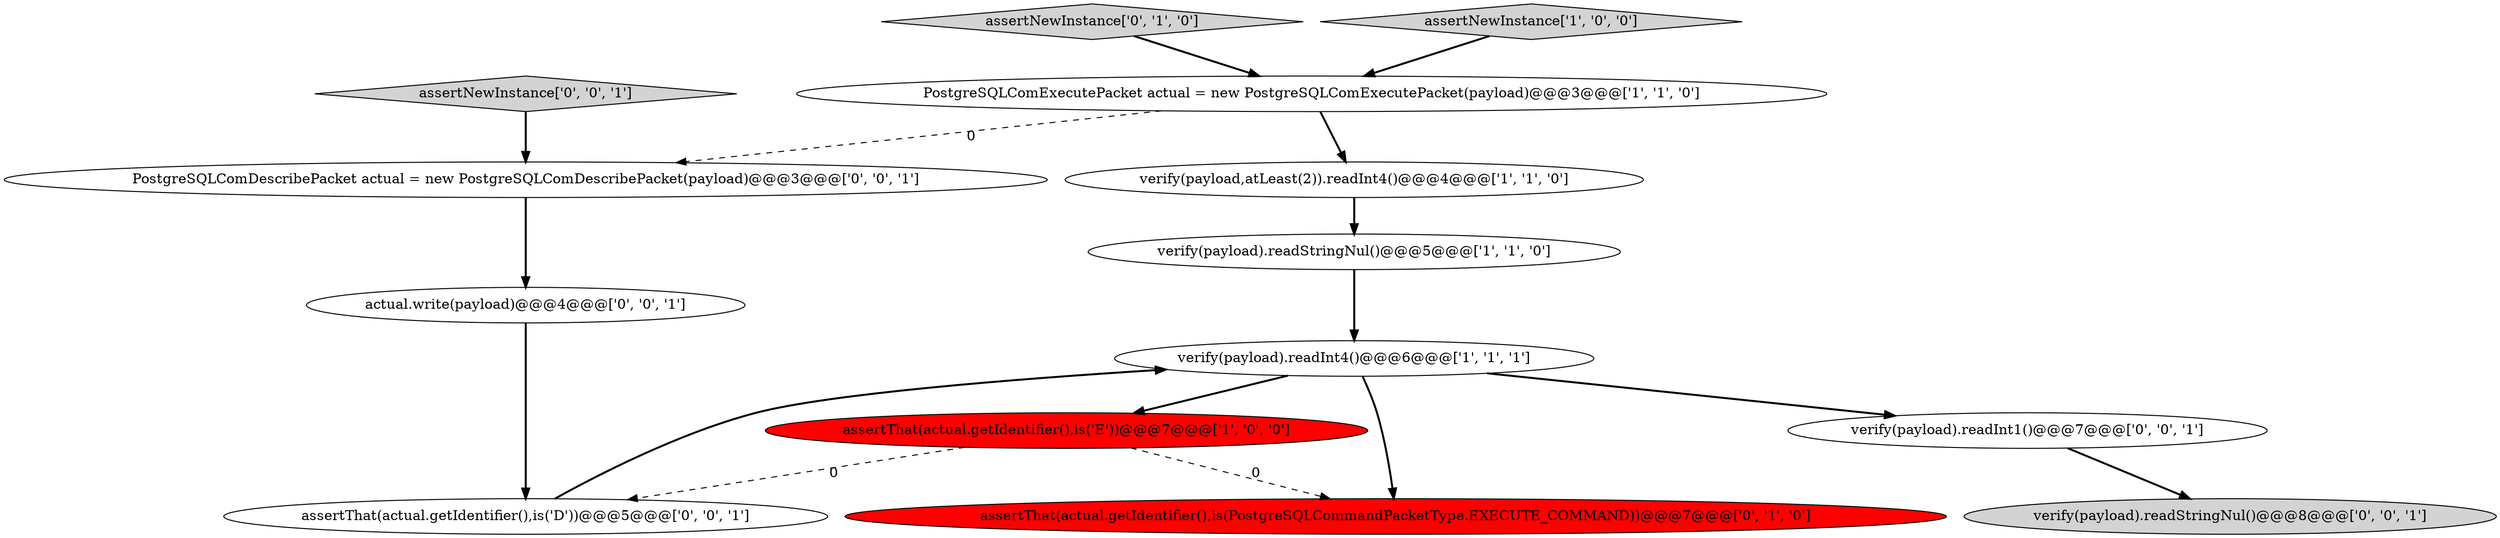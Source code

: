 digraph {
0 [style = filled, label = "verify(payload).readInt4()@@@6@@@['1', '1', '1']", fillcolor = white, shape = ellipse image = "AAA0AAABBB1BBB"];
7 [style = filled, label = "assertNewInstance['0', '1', '0']", fillcolor = lightgray, shape = diamond image = "AAA0AAABBB2BBB"];
1 [style = filled, label = "PostgreSQLComExecutePacket actual = new PostgreSQLComExecutePacket(payload)@@@3@@@['1', '1', '0']", fillcolor = white, shape = ellipse image = "AAA0AAABBB1BBB"];
2 [style = filled, label = "assertThat(actual.getIdentifier(),is('E'))@@@7@@@['1', '0', '0']", fillcolor = red, shape = ellipse image = "AAA1AAABBB1BBB"];
9 [style = filled, label = "verify(payload).readInt1()@@@7@@@['0', '0', '1']", fillcolor = white, shape = ellipse image = "AAA0AAABBB3BBB"];
11 [style = filled, label = "assertThat(actual.getIdentifier(),is('D'))@@@5@@@['0', '0', '1']", fillcolor = white, shape = ellipse image = "AAA0AAABBB3BBB"];
13 [style = filled, label = "verify(payload).readStringNul()@@@8@@@['0', '0', '1']", fillcolor = lightgray, shape = ellipse image = "AAA0AAABBB3BBB"];
12 [style = filled, label = "PostgreSQLComDescribePacket actual = new PostgreSQLComDescribePacket(payload)@@@3@@@['0', '0', '1']", fillcolor = white, shape = ellipse image = "AAA0AAABBB3BBB"];
5 [style = filled, label = "verify(payload).readStringNul()@@@5@@@['1', '1', '0']", fillcolor = white, shape = ellipse image = "AAA0AAABBB1BBB"];
3 [style = filled, label = "assertNewInstance['1', '0', '0']", fillcolor = lightgray, shape = diamond image = "AAA0AAABBB1BBB"];
10 [style = filled, label = "assertNewInstance['0', '0', '1']", fillcolor = lightgray, shape = diamond image = "AAA0AAABBB3BBB"];
8 [style = filled, label = "actual.write(payload)@@@4@@@['0', '0', '1']", fillcolor = white, shape = ellipse image = "AAA0AAABBB3BBB"];
6 [style = filled, label = "assertThat(actual.getIdentifier(),is(PostgreSQLCommandPacketType.EXECUTE_COMMAND))@@@7@@@['0', '1', '0']", fillcolor = red, shape = ellipse image = "AAA1AAABBB2BBB"];
4 [style = filled, label = "verify(payload,atLeast(2)).readInt4()@@@4@@@['1', '1', '0']", fillcolor = white, shape = ellipse image = "AAA0AAABBB1BBB"];
1->12 [style = dashed, label="0"];
2->11 [style = dashed, label="0"];
1->4 [style = bold, label=""];
0->9 [style = bold, label=""];
11->0 [style = bold, label=""];
7->1 [style = bold, label=""];
3->1 [style = bold, label=""];
5->0 [style = bold, label=""];
8->11 [style = bold, label=""];
0->6 [style = bold, label=""];
4->5 [style = bold, label=""];
12->8 [style = bold, label=""];
10->12 [style = bold, label=""];
0->2 [style = bold, label=""];
9->13 [style = bold, label=""];
2->6 [style = dashed, label="0"];
}
